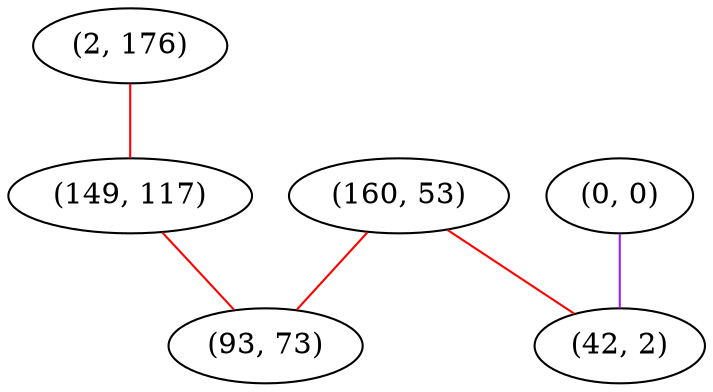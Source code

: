 graph "" {
"(2, 176)";
"(0, 0)";
"(160, 53)";
"(149, 117)";
"(93, 73)";
"(42, 2)";
"(2, 176)" -- "(149, 117)"  [color=red, key=0, weight=1];
"(0, 0)" -- "(42, 2)"  [color=purple, key=0, weight=4];
"(160, 53)" -- "(93, 73)"  [color=red, key=0, weight=1];
"(160, 53)" -- "(42, 2)"  [color=red, key=0, weight=1];
"(149, 117)" -- "(93, 73)"  [color=red, key=0, weight=1];
}
